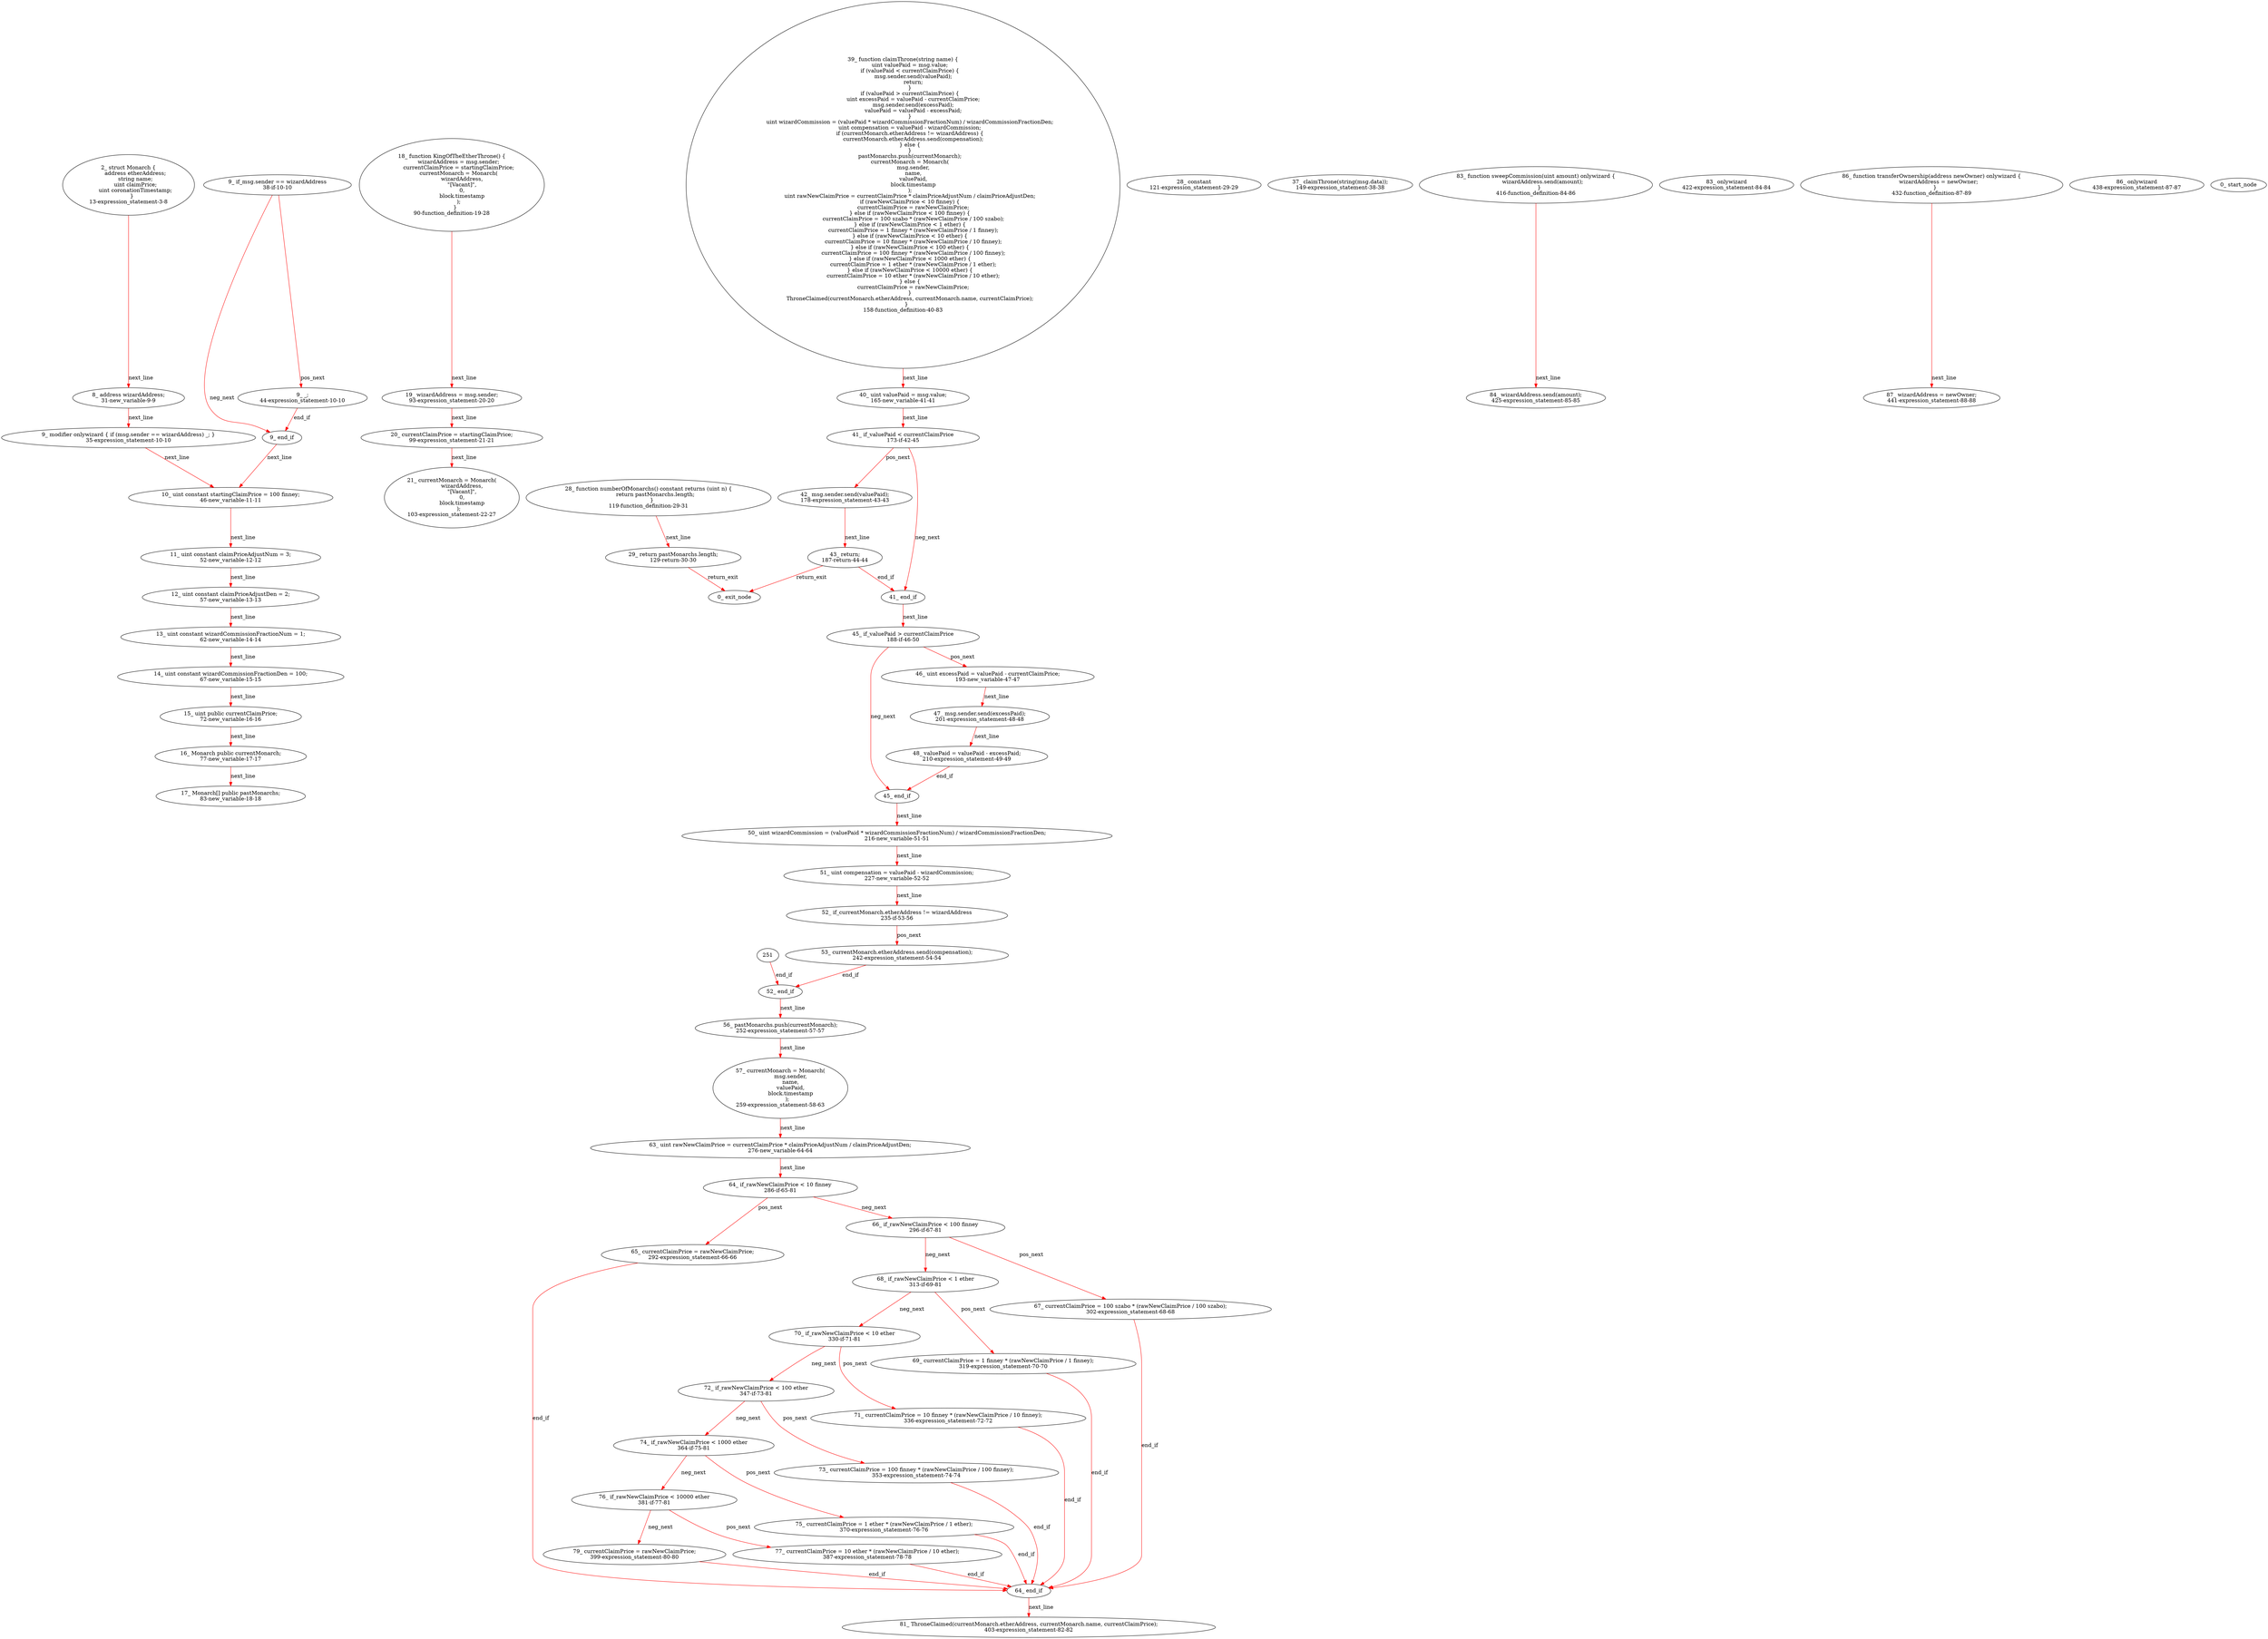 digraph  {
13 [label="2_ struct Monarch {\n        address etherAddress;\n        string name;\n        uint claimPrice;\n        uint coronationTimestamp;\n    }\n13-expression_statement-3-8", method="Monarch()", type_label=expression_statement];
31 [label="8_ address wizardAddress;\n31-new_variable-9-9", method="", type_label=new_variable];
35 [label="9_ modifier onlywizard { if (msg.sender == wizardAddress) _; }\n35-expression_statement-10-10", method="", type_label=expression_statement];
38 [label="9_ if_msg.sender == wizardAddress\n38-if-10-10", method="", type_label=if];
478 [label="9_ end_if", method="", type_label=end_if];
44 [label="9_ _;\n44-expression_statement-10-10", method="", type_label=expression_statement];
46 [label="10_ uint constant startingClaimPrice = 100 finney;\n46-new_variable-11-11", method="", type_label=new_variable];
52 [label="11_ uint constant claimPriceAdjustNum = 3;\n52-new_variable-12-12", method="", type_label=new_variable];
57 [label="12_ uint constant claimPriceAdjustDen = 2;\n57-new_variable-13-13", method="", type_label=new_variable];
62 [label="13_ uint constant wizardCommissionFractionNum = 1;\n62-new_variable-14-14", method="", type_label=new_variable];
67 [label="14_ uint constant wizardCommissionFractionDen = 100;\n67-new_variable-15-15", method="", type_label=new_variable];
72 [label="15_ uint public currentClaimPrice;\n72-new_variable-16-16", method="", type_label=new_variable];
77 [label="16_ Monarch public currentMonarch;\n77-new_variable-17-17", method="", type_label=new_variable];
83 [label="17_ Monarch[] public pastMonarchs;\n83-new_variable-18-18", method="", type_label=new_variable];
90 [label="18_ function KingOfTheEtherThrone() {\n        wizardAddress = msg.sender;\n        currentClaimPrice = startingClaimPrice;\n        currentMonarch = Monarch(\n            wizardAddress,\n            \"[Vacant]\",\n            0,\n            block.timestamp\n        );\n    }\n90-function_definition-19-28", method="KingOfTheEtherThrone()", type_label=function_definition];
93 [label="19_ wizardAddress = msg.sender;\n93-expression_statement-20-20", method="KingOfTheEtherThrone()", type_label=expression_statement];
99 [label="20_ currentClaimPrice = startingClaimPrice;\n99-expression_statement-21-21", method="KingOfTheEtherThrone()", type_label=expression_statement];
103 [label="21_ currentMonarch = Monarch(\n            wizardAddress,\n            \"[Vacant]\",\n            0,\n            block.timestamp\n        );\n103-expression_statement-22-27", method="KingOfTheEtherThrone()", type_label=expression_statement];
119 [label="28_ function numberOfMonarchs() constant returns (uint n) {\n        return pastMonarchs.length;\n    }\n119-function_definition-29-31", method="numberOfMonarchs()", type_label=function_definition];
121 [label="28_ constant\n121-expression_statement-29-29", method="numberOfMonarchs()", type_label=expression_statement];
129 [label="29_ return pastMonarchs.length;\n129-return-30-30", method="numberOfMonarchs()", type_label=return];
149 [label="37_ claimThrone(string(msg.data));\n149-expression_statement-38-38", method="", type_label=expression_statement];
158 [label="39_ function claimThrone(string name) {\n        uint valuePaid = msg.value;\n        if (valuePaid < currentClaimPrice) {\n            msg.sender.send(valuePaid);\n            return;\n        }\n        if (valuePaid > currentClaimPrice) {\n            uint excessPaid = valuePaid - currentClaimPrice;\n            msg.sender.send(excessPaid);\n            valuePaid = valuePaid - excessPaid;\n        }\n        uint wizardCommission = (valuePaid * wizardCommissionFractionNum) / wizardCommissionFractionDen;\n        uint compensation = valuePaid - wizardCommission;\n        if (currentMonarch.etherAddress != wizardAddress) {\n            currentMonarch.etherAddress.send(compensation);\n        } else {\n        }\n        pastMonarchs.push(currentMonarch);\n        currentMonarch = Monarch(\n            msg.sender,\n            name,\n            valuePaid,\n            block.timestamp\n        );\n        uint rawNewClaimPrice = currentClaimPrice * claimPriceAdjustNum / claimPriceAdjustDen;\n        if (rawNewClaimPrice < 10 finney) {\n            currentClaimPrice = rawNewClaimPrice;\n        } else if (rawNewClaimPrice < 100 finney) {\n            currentClaimPrice = 100 szabo * (rawNewClaimPrice / 100 szabo);\n        } else if (rawNewClaimPrice < 1 ether) {\n            currentClaimPrice = 1 finney * (rawNewClaimPrice / 1 finney);\n        } else if (rawNewClaimPrice < 10 ether) {\n            currentClaimPrice = 10 finney * (rawNewClaimPrice / 10 finney);\n        } else if (rawNewClaimPrice < 100 ether) {\n            currentClaimPrice = 100 finney * (rawNewClaimPrice / 100 finney);\n        } else if (rawNewClaimPrice < 1000 ether) {\n            currentClaimPrice = 1 ether * (rawNewClaimPrice / 1 ether);\n        } else if (rawNewClaimPrice < 10000 ether) {\n            currentClaimPrice = 10 ether * (rawNewClaimPrice / 10 ether);\n        } else {\n            currentClaimPrice = rawNewClaimPrice;\n        }\n        ThroneClaimed(currentMonarch.etherAddress, currentMonarch.name, currentClaimPrice);\n    }\n158-function_definition-40-83", method="claimThrone(string name)", type_label=function_definition];
165 [label="40_ uint valuePaid = msg.value;\n165-new_variable-41-41", method="claimThrone(string name)", type_label=new_variable];
173 [label="41_ if_valuePaid < currentClaimPrice\n173-if-42-45", method="claimThrone(string name)", type_label=if];
613 [label="41_ end_if", method="claimThrone(string name)", type_label=end_if];
178 [label="42_ msg.sender.send(valuePaid);\n178-expression_statement-43-43", method="claimThrone(string name)", type_label=expression_statement];
187 [label="43_ return;\n187-return-44-44", method="claimThrone(string name)", type_label=return];
188 [label="45_ if_valuePaid > currentClaimPrice\n188-if-46-50", method="claimThrone(string name)", type_label=if];
628 [label="45_ end_if", method="claimThrone(string name)", type_label=end_if];
193 [label="46_ uint excessPaid = valuePaid - currentClaimPrice;\n193-new_variable-47-47", method="claimThrone(string name)", type_label=new_variable];
201 [label="47_ msg.sender.send(excessPaid);\n201-expression_statement-48-48", method="claimThrone(string name)", type_label=expression_statement];
210 [label="48_ valuePaid = valuePaid - excessPaid;\n210-expression_statement-49-49", method="claimThrone(string name)", type_label=expression_statement];
216 [label="50_ uint wizardCommission = (valuePaid * wizardCommissionFractionNum) / wizardCommissionFractionDen;\n216-new_variable-51-51", method="claimThrone(string name)", type_label=new_variable];
227 [label="51_ uint compensation = valuePaid - wizardCommission;\n227-new_variable-52-52", method="claimThrone(string name)", type_label=new_variable];
235 [label="52_ if_currentMonarch.etherAddress != wizardAddress\n235-if-53-56", method="claimThrone(string name)", type_label=if];
675 [label="52_ end_if", method="claimThrone(string name)", type_label=end_if];
242 [label="53_ currentMonarch.etherAddress.send(compensation);\n242-expression_statement-54-54", method="claimThrone(string name)", type_label=expression_statement];
252 [label="56_ pastMonarchs.push(currentMonarch);\n252-expression_statement-57-57", method="claimThrone(string name)", type_label=expression_statement];
259 [label="57_ currentMonarch = Monarch(\n            msg.sender,\n            name,\n            valuePaid,\n            block.timestamp\n        );\n259-expression_statement-58-63", method="claimThrone(string name)", type_label=expression_statement];
276 [label="63_ uint rawNewClaimPrice = currentClaimPrice * claimPriceAdjustNum / claimPriceAdjustDen;\n276-new_variable-64-64", method="claimThrone(string name)", type_label=new_variable];
286 [label="64_ if_rawNewClaimPrice < 10 finney\n286-if-65-81", method="claimThrone(string name)", type_label=if];
726 [label="64_ end_if", method="claimThrone(string name)", type_label=end_if];
292 [label="65_ currentClaimPrice = rawNewClaimPrice;\n292-expression_statement-66-66", method="claimThrone(string name)", type_label=expression_statement];
296 [label="66_ if_rawNewClaimPrice < 100 finney\n296-if-67-81", method="claimThrone(string name)", type_label=if];
302 [label="67_ currentClaimPrice = 100 szabo * (rawNewClaimPrice / 100 szabo);\n302-expression_statement-68-68", method="claimThrone(string name)", type_label=expression_statement];
313 [label="68_ if_rawNewClaimPrice < 1 ether\n313-if-69-81", method="claimThrone(string name)", type_label=if];
319 [label="69_ currentClaimPrice = 1 finney * (rawNewClaimPrice / 1 finney);\n319-expression_statement-70-70", method="claimThrone(string name)", type_label=expression_statement];
330 [label="70_ if_rawNewClaimPrice < 10 ether\n330-if-71-81", method="claimThrone(string name)", type_label=if];
336 [label="71_ currentClaimPrice = 10 finney * (rawNewClaimPrice / 10 finney);\n336-expression_statement-72-72", method="claimThrone(string name)", type_label=expression_statement];
347 [label="72_ if_rawNewClaimPrice < 100 ether\n347-if-73-81", method="claimThrone(string name)", type_label=if];
353 [label="73_ currentClaimPrice = 100 finney * (rawNewClaimPrice / 100 finney);\n353-expression_statement-74-74", method="claimThrone(string name)", type_label=expression_statement];
364 [label="74_ if_rawNewClaimPrice < 1000 ether\n364-if-75-81", method="claimThrone(string name)", type_label=if];
370 [label="75_ currentClaimPrice = 1 ether * (rawNewClaimPrice / 1 ether);\n370-expression_statement-76-76", method="claimThrone(string name)", type_label=expression_statement];
381 [label="76_ if_rawNewClaimPrice < 10000 ether\n381-if-77-81", method="claimThrone(string name)", type_label=if];
387 [label="77_ currentClaimPrice = 10 ether * (rawNewClaimPrice / 10 ether);\n387-expression_statement-78-78", method="claimThrone(string name)", type_label=expression_statement];
399 [label="79_ currentClaimPrice = rawNewClaimPrice;\n399-expression_statement-80-80", method="claimThrone(string name)", type_label=expression_statement];
403 [label="81_ ThroneClaimed(currentMonarch.etherAddress, currentMonarch.name, currentClaimPrice);\n403-expression_statement-82-82", method="claimThrone(string name)", type_label=expression_statement];
416 [label="83_ function sweepCommission(uint amount) onlywizard {\n        wizardAddress.send(amount);\n    }\n416-function_definition-84-86", method="sweepCommission(uint amount)", type_label=function_definition];
422 [label="83_ onlywizard\n422-expression_statement-84-84", method="sweepCommission(uint amount)", type_label=expression_statement];
425 [label="84_ wizardAddress.send(amount);\n425-expression_statement-85-85", method="sweepCommission(uint amount)", type_label=expression_statement];
432 [label="86_ function transferOwnership(address newOwner) onlywizard {\n        wizardAddress = newOwner;\n    }\n432-function_definition-87-89", method="transferOwnership(address newOwner)", type_label=function_definition];
438 [label="86_ onlywizard\n438-expression_statement-87-87", method="transferOwnership(address newOwner)", type_label=expression_statement];
441 [label="87_ wizardAddress = newOwner;\n441-expression_statement-88-88", method="transferOwnership(address newOwner)", type_label=expression_statement];
1 [label="0_ start_node", method="", type_label=start];
2 [label="0_ exit_node", method="", type_label=exit];
251;
13 -> 31  [color=red, controlflow_type=next_line, edge_type=CFG_edge, key=0, label=next_line];
31 -> 35  [color=red, controlflow_type=next_line, edge_type=CFG_edge, key=0, label=next_line];
35 -> 46  [color=red, controlflow_type=next_line, edge_type=CFG_edge, key=0, label=next_line];
38 -> 44  [color=red, controlflow_type=pos_next, edge_type=CFG_edge, key=0, label=pos_next];
38 -> 478  [color=red, controlflow_type=neg_next, edge_type=CFG_edge, key=0, label=neg_next];
478 -> 46  [color=red, controlflow_type=next_line, edge_type=CFG_edge, key=0, label=next_line];
44 -> 478  [color=red, controlflow_type=end_if, edge_type=CFG_edge, key=0, label=end_if];
46 -> 52  [color=red, controlflow_type=next_line, edge_type=CFG_edge, key=0, label=next_line];
52 -> 57  [color=red, controlflow_type=next_line, edge_type=CFG_edge, key=0, label=next_line];
57 -> 62  [color=red, controlflow_type=next_line, edge_type=CFG_edge, key=0, label=next_line];
62 -> 67  [color=red, controlflow_type=next_line, edge_type=CFG_edge, key=0, label=next_line];
67 -> 72  [color=red, controlflow_type=next_line, edge_type=CFG_edge, key=0, label=next_line];
72 -> 77  [color=red, controlflow_type=next_line, edge_type=CFG_edge, key=0, label=next_line];
77 -> 83  [color=red, controlflow_type=next_line, edge_type=CFG_edge, key=0, label=next_line];
90 -> 93  [color=red, controlflow_type=next_line, edge_type=CFG_edge, key=0, label=next_line];
93 -> 99  [color=red, controlflow_type=next_line, edge_type=CFG_edge, key=0, label=next_line];
99 -> 103  [color=red, controlflow_type=next_line, edge_type=CFG_edge, key=0, label=next_line];
119 -> 129  [color=red, controlflow_type=next_line, edge_type=CFG_edge, key=0, label=next_line];
129 -> 2  [color=red, controlflow_type=return_exit, edge_type=CFG_edge, key=0, label=return_exit];
158 -> 165  [color=red, controlflow_type=next_line, edge_type=CFG_edge, key=0, label=next_line];
165 -> 173  [color=red, controlflow_type=next_line, edge_type=CFG_edge, key=0, label=next_line];
173 -> 178  [color=red, controlflow_type=pos_next, edge_type=CFG_edge, key=0, label=pos_next];
173 -> 613  [color=red, controlflow_type=neg_next, edge_type=CFG_edge, key=0, label=neg_next];
613 -> 188  [color=red, controlflow_type=next_line, edge_type=CFG_edge, key=0, label=next_line];
178 -> 187  [color=red, controlflow_type=next_line, edge_type=CFG_edge, key=0, label=next_line];
187 -> 613  [color=red, controlflow_type=end_if, edge_type=CFG_edge, key=0, label=end_if];
187 -> 2  [color=red, controlflow_type=return_exit, edge_type=CFG_edge, key=0, label=return_exit];
188 -> 193  [color=red, controlflow_type=pos_next, edge_type=CFG_edge, key=0, label=pos_next];
188 -> 628  [color=red, controlflow_type=neg_next, edge_type=CFG_edge, key=0, label=neg_next];
628 -> 216  [color=red, controlflow_type=next_line, edge_type=CFG_edge, key=0, label=next_line];
193 -> 201  [color=red, controlflow_type=next_line, edge_type=CFG_edge, key=0, label=next_line];
201 -> 210  [color=red, controlflow_type=next_line, edge_type=CFG_edge, key=0, label=next_line];
210 -> 628  [color=red, controlflow_type=end_if, edge_type=CFG_edge, key=0, label=end_if];
216 -> 227  [color=red, controlflow_type=next_line, edge_type=CFG_edge, key=0, label=next_line];
227 -> 235  [color=red, controlflow_type=next_line, edge_type=CFG_edge, key=0, label=next_line];
235 -> 242  [color=red, controlflow_type=pos_next, edge_type=CFG_edge, key=0, label=pos_next];
675 -> 252  [color=red, controlflow_type=next_line, edge_type=CFG_edge, key=0, label=next_line];
242 -> 675  [color=red, controlflow_type=end_if, edge_type=CFG_edge, key=0, label=end_if];
252 -> 259  [color=red, controlflow_type=next_line, edge_type=CFG_edge, key=0, label=next_line];
259 -> 276  [color=red, controlflow_type=next_line, edge_type=CFG_edge, key=0, label=next_line];
276 -> 286  [color=red, controlflow_type=next_line, edge_type=CFG_edge, key=0, label=next_line];
286 -> 292  [color=red, controlflow_type=pos_next, edge_type=CFG_edge, key=0, label=pos_next];
286 -> 296  [color=red, controlflow_type=neg_next, edge_type=CFG_edge, key=0, label=neg_next];
726 -> 403  [color=red, controlflow_type=next_line, edge_type=CFG_edge, key=0, label=next_line];
292 -> 726  [color=red, controlflow_type=end_if, edge_type=CFG_edge, key=0, label=end_if];
296 -> 302  [color=red, controlflow_type=pos_next, edge_type=CFG_edge, key=0, label=pos_next];
296 -> 313  [color=red, controlflow_type=neg_next, edge_type=CFG_edge, key=0, label=neg_next];
302 -> 726  [color=red, controlflow_type=end_if, edge_type=CFG_edge, key=0, label=end_if];
313 -> 319  [color=red, controlflow_type=pos_next, edge_type=CFG_edge, key=0, label=pos_next];
313 -> 330  [color=red, controlflow_type=neg_next, edge_type=CFG_edge, key=0, label=neg_next];
319 -> 726  [color=red, controlflow_type=end_if, edge_type=CFG_edge, key=0, label=end_if];
330 -> 336  [color=red, controlflow_type=pos_next, edge_type=CFG_edge, key=0, label=pos_next];
330 -> 347  [color=red, controlflow_type=neg_next, edge_type=CFG_edge, key=0, label=neg_next];
336 -> 726  [color=red, controlflow_type=end_if, edge_type=CFG_edge, key=0, label=end_if];
347 -> 353  [color=red, controlflow_type=pos_next, edge_type=CFG_edge, key=0, label=pos_next];
347 -> 364  [color=red, controlflow_type=neg_next, edge_type=CFG_edge, key=0, label=neg_next];
353 -> 726  [color=red, controlflow_type=end_if, edge_type=CFG_edge, key=0, label=end_if];
364 -> 370  [color=red, controlflow_type=pos_next, edge_type=CFG_edge, key=0, label=pos_next];
364 -> 381  [color=red, controlflow_type=neg_next, edge_type=CFG_edge, key=0, label=neg_next];
370 -> 726  [color=red, controlflow_type=end_if, edge_type=CFG_edge, key=0, label=end_if];
381 -> 387  [color=red, controlflow_type=pos_next, edge_type=CFG_edge, key=0, label=pos_next];
381 -> 399  [color=red, controlflow_type=neg_next, edge_type=CFG_edge, key=0, label=neg_next];
387 -> 726  [color=red, controlflow_type=end_if, edge_type=CFG_edge, key=0, label=end_if];
399 -> 726  [color=red, controlflow_type=end_if, edge_type=CFG_edge, key=0, label=end_if];
416 -> 425  [color=red, controlflow_type=next_line, edge_type=CFG_edge, key=0, label=next_line];
432 -> 441  [color=red, controlflow_type=next_line, edge_type=CFG_edge, key=0, label=next_line];
251 -> 675  [color=red, controlflow_type=end_if, edge_type=CFG_edge, key=0, label=end_if];
}
